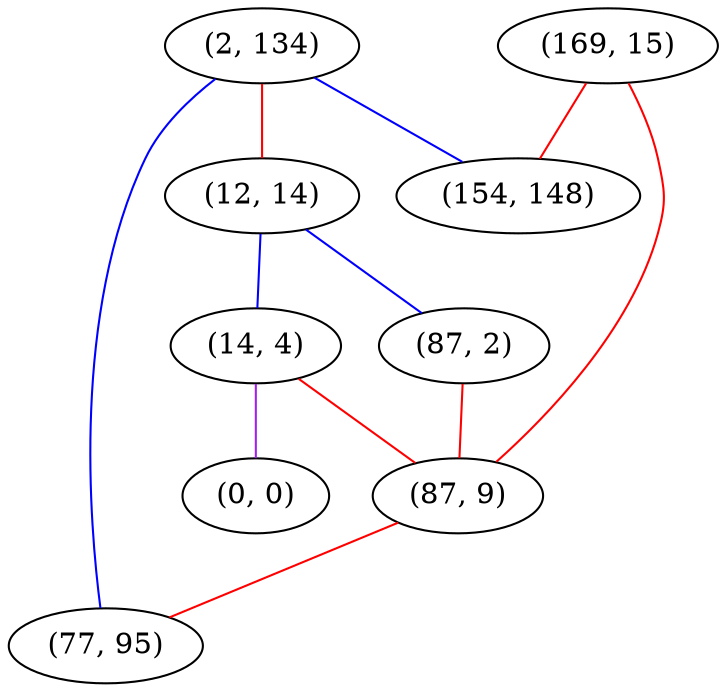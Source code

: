 graph "" {
"(2, 134)";
"(12, 14)";
"(169, 15)";
"(14, 4)";
"(87, 2)";
"(87, 9)";
"(0, 0)";
"(77, 95)";
"(154, 148)";
"(2, 134)" -- "(77, 95)"  [color=blue, key=0, weight=3];
"(2, 134)" -- "(12, 14)"  [color=red, key=0, weight=1];
"(2, 134)" -- "(154, 148)"  [color=blue, key=0, weight=3];
"(12, 14)" -- "(14, 4)"  [color=blue, key=0, weight=3];
"(12, 14)" -- "(87, 2)"  [color=blue, key=0, weight=3];
"(169, 15)" -- "(154, 148)"  [color=red, key=0, weight=1];
"(169, 15)" -- "(87, 9)"  [color=red, key=0, weight=1];
"(14, 4)" -- "(0, 0)"  [color=purple, key=0, weight=4];
"(14, 4)" -- "(87, 9)"  [color=red, key=0, weight=1];
"(87, 2)" -- "(87, 9)"  [color=red, key=0, weight=1];
"(87, 9)" -- "(77, 95)"  [color=red, key=0, weight=1];
}
